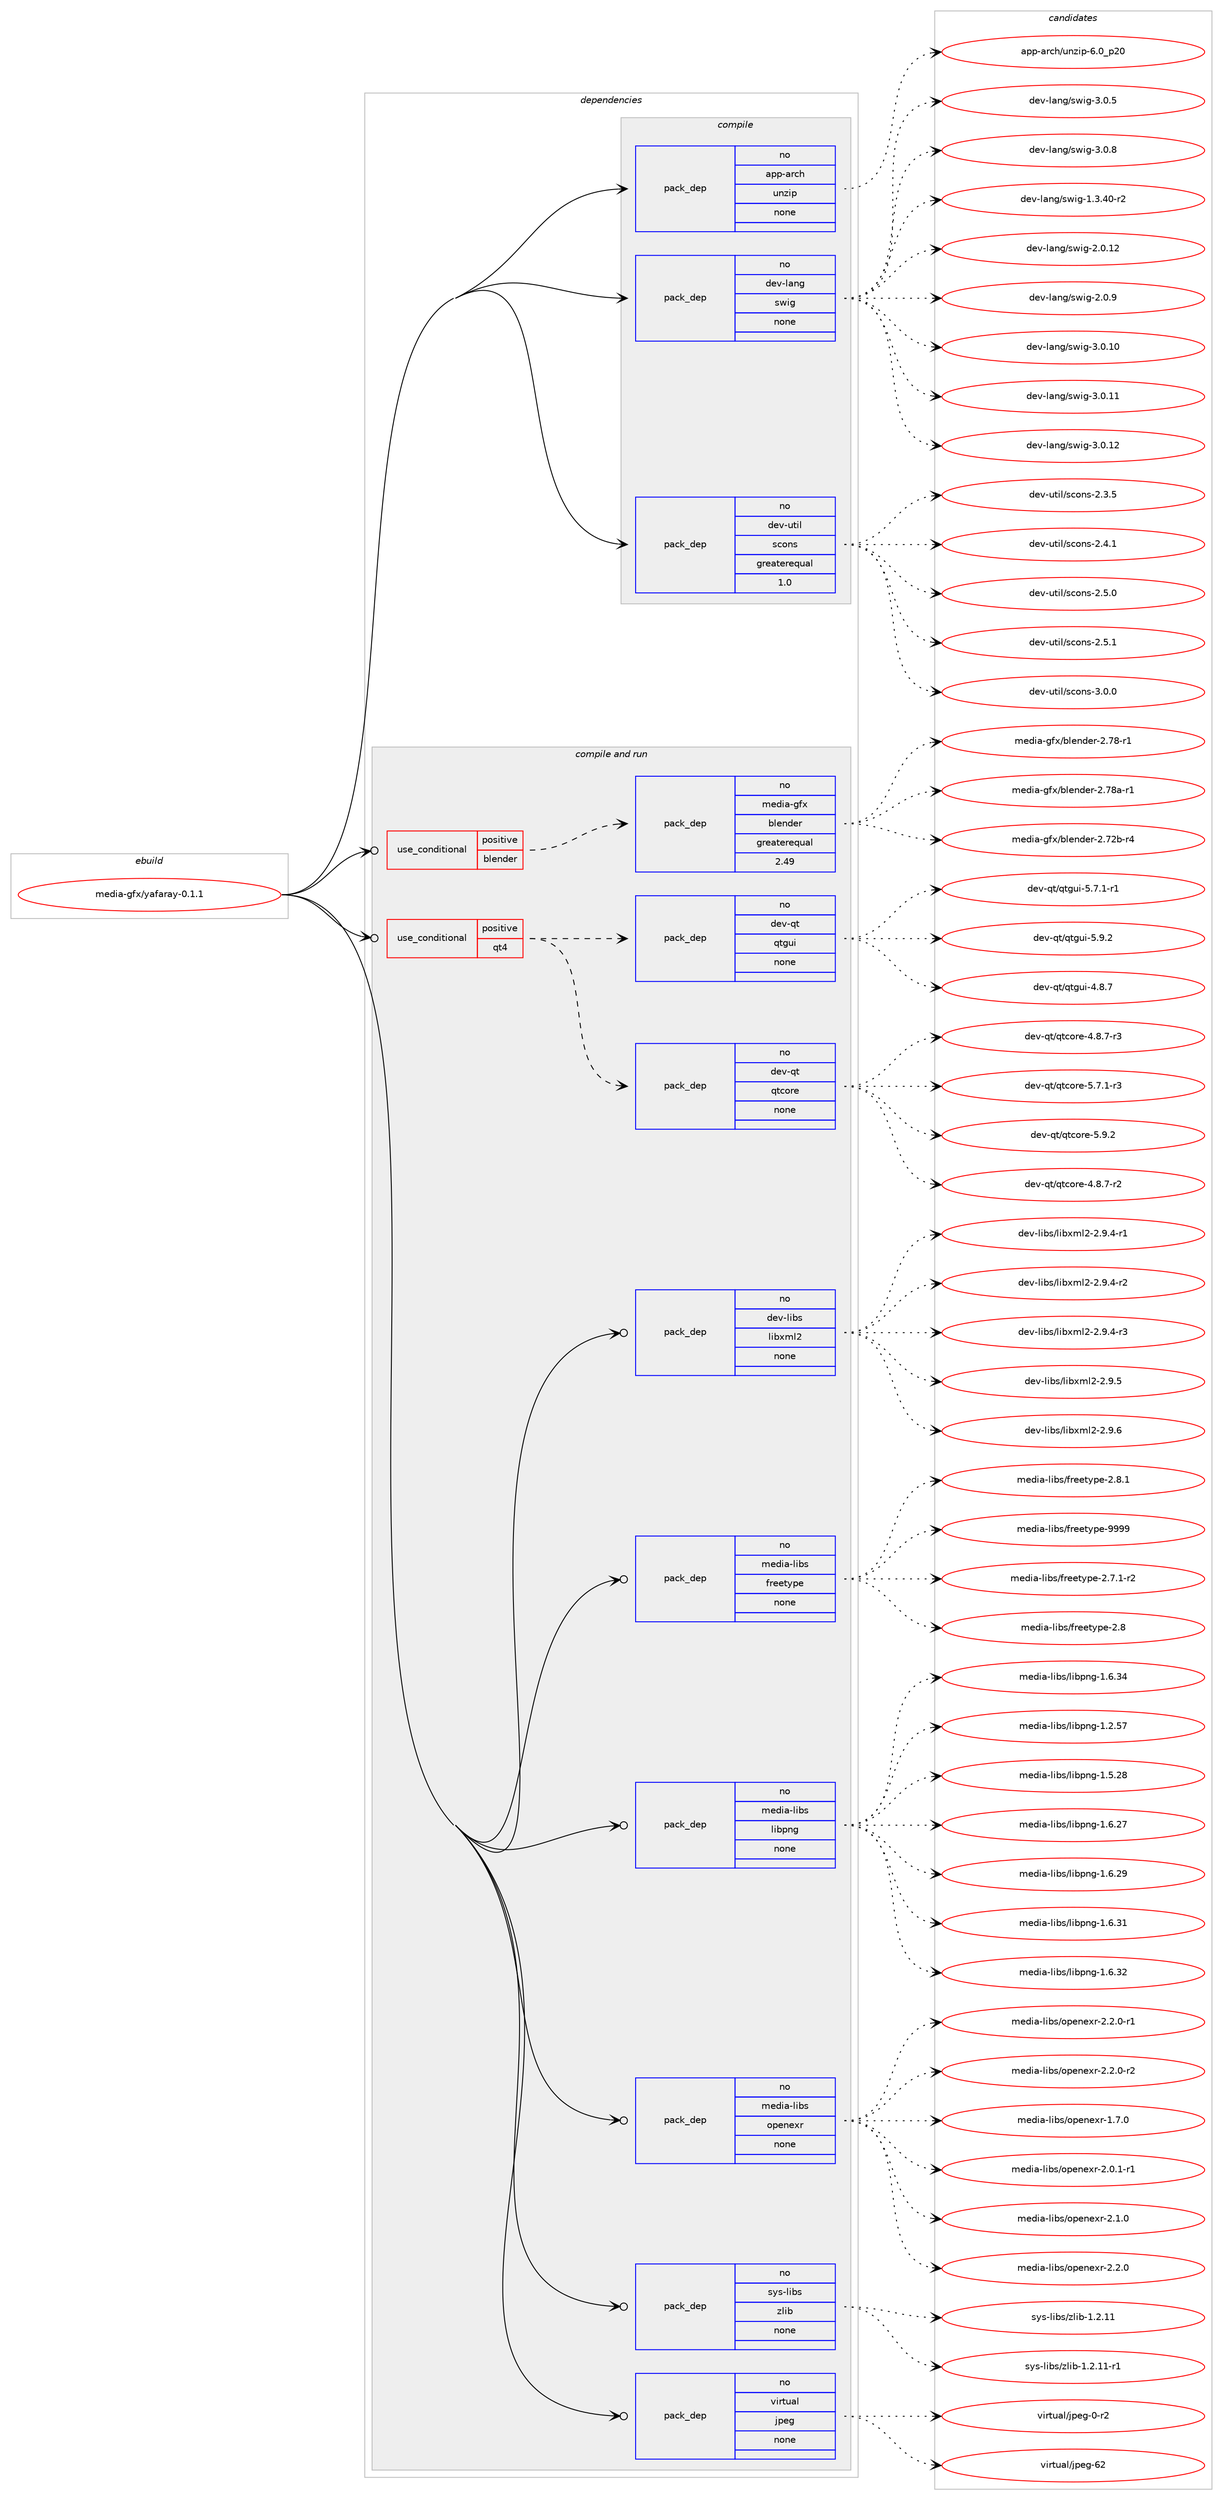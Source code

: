 digraph prolog {

# *************
# Graph options
# *************

newrank=true;
concentrate=true;
compound=true;
graph [rankdir=LR,fontname=Helvetica,fontsize=10,ranksep=1.5];#, ranksep=2.5, nodesep=0.2];
edge  [arrowhead=vee];
node  [fontname=Helvetica,fontsize=10];

# **********
# The ebuild
# **********

subgraph cluster_leftcol {
color=gray;
rank=same;
label=<<i>ebuild</i>>;
id [label="media-gfx/yafaray-0.1.1", color=red, width=4, href="../media-gfx/yafaray-0.1.1.svg"];
}

# ****************
# The dependencies
# ****************

subgraph cluster_midcol {
color=gray;
label=<<i>dependencies</i>>;
subgraph cluster_compile {
fillcolor="#eeeeee";
style=filled;
label=<<i>compile</i>>;
subgraph pack264870 {
dependency358898 [label=<<TABLE BORDER="0" CELLBORDER="1" CELLSPACING="0" CELLPADDING="4" WIDTH="220"><TR><TD ROWSPAN="6" CELLPADDING="30">pack_dep</TD></TR><TR><TD WIDTH="110">no</TD></TR><TR><TD>app-arch</TD></TR><TR><TD>unzip</TD></TR><TR><TD>none</TD></TR><TR><TD></TD></TR></TABLE>>, shape=none, color=blue];
}
id:e -> dependency358898:w [weight=20,style="solid",arrowhead="vee"];
subgraph pack264871 {
dependency358899 [label=<<TABLE BORDER="0" CELLBORDER="1" CELLSPACING="0" CELLPADDING="4" WIDTH="220"><TR><TD ROWSPAN="6" CELLPADDING="30">pack_dep</TD></TR><TR><TD WIDTH="110">no</TD></TR><TR><TD>dev-lang</TD></TR><TR><TD>swig</TD></TR><TR><TD>none</TD></TR><TR><TD></TD></TR></TABLE>>, shape=none, color=blue];
}
id:e -> dependency358899:w [weight=20,style="solid",arrowhead="vee"];
subgraph pack264872 {
dependency358900 [label=<<TABLE BORDER="0" CELLBORDER="1" CELLSPACING="0" CELLPADDING="4" WIDTH="220"><TR><TD ROWSPAN="6" CELLPADDING="30">pack_dep</TD></TR><TR><TD WIDTH="110">no</TD></TR><TR><TD>dev-util</TD></TR><TR><TD>scons</TD></TR><TR><TD>greaterequal</TD></TR><TR><TD>1.0</TD></TR></TABLE>>, shape=none, color=blue];
}
id:e -> dependency358900:w [weight=20,style="solid",arrowhead="vee"];
}
subgraph cluster_compileandrun {
fillcolor="#eeeeee";
style=filled;
label=<<i>compile and run</i>>;
subgraph cond88551 {
dependency358901 [label=<<TABLE BORDER="0" CELLBORDER="1" CELLSPACING="0" CELLPADDING="4"><TR><TD ROWSPAN="3" CELLPADDING="10">use_conditional</TD></TR><TR><TD>positive</TD></TR><TR><TD>blender</TD></TR></TABLE>>, shape=none, color=red];
subgraph pack264873 {
dependency358902 [label=<<TABLE BORDER="0" CELLBORDER="1" CELLSPACING="0" CELLPADDING="4" WIDTH="220"><TR><TD ROWSPAN="6" CELLPADDING="30">pack_dep</TD></TR><TR><TD WIDTH="110">no</TD></TR><TR><TD>media-gfx</TD></TR><TR><TD>blender</TD></TR><TR><TD>greaterequal</TD></TR><TR><TD>2.49</TD></TR></TABLE>>, shape=none, color=blue];
}
dependency358901:e -> dependency358902:w [weight=20,style="dashed",arrowhead="vee"];
}
id:e -> dependency358901:w [weight=20,style="solid",arrowhead="odotvee"];
subgraph cond88552 {
dependency358903 [label=<<TABLE BORDER="0" CELLBORDER="1" CELLSPACING="0" CELLPADDING="4"><TR><TD ROWSPAN="3" CELLPADDING="10">use_conditional</TD></TR><TR><TD>positive</TD></TR><TR><TD>qt4</TD></TR></TABLE>>, shape=none, color=red];
subgraph pack264874 {
dependency358904 [label=<<TABLE BORDER="0" CELLBORDER="1" CELLSPACING="0" CELLPADDING="4" WIDTH="220"><TR><TD ROWSPAN="6" CELLPADDING="30">pack_dep</TD></TR><TR><TD WIDTH="110">no</TD></TR><TR><TD>dev-qt</TD></TR><TR><TD>qtcore</TD></TR><TR><TD>none</TD></TR><TR><TD></TD></TR></TABLE>>, shape=none, color=blue];
}
dependency358903:e -> dependency358904:w [weight=20,style="dashed",arrowhead="vee"];
subgraph pack264875 {
dependency358905 [label=<<TABLE BORDER="0" CELLBORDER="1" CELLSPACING="0" CELLPADDING="4" WIDTH="220"><TR><TD ROWSPAN="6" CELLPADDING="30">pack_dep</TD></TR><TR><TD WIDTH="110">no</TD></TR><TR><TD>dev-qt</TD></TR><TR><TD>qtgui</TD></TR><TR><TD>none</TD></TR><TR><TD></TD></TR></TABLE>>, shape=none, color=blue];
}
dependency358903:e -> dependency358905:w [weight=20,style="dashed",arrowhead="vee"];
}
id:e -> dependency358903:w [weight=20,style="solid",arrowhead="odotvee"];
subgraph pack264876 {
dependency358906 [label=<<TABLE BORDER="0" CELLBORDER="1" CELLSPACING="0" CELLPADDING="4" WIDTH="220"><TR><TD ROWSPAN="6" CELLPADDING="30">pack_dep</TD></TR><TR><TD WIDTH="110">no</TD></TR><TR><TD>dev-libs</TD></TR><TR><TD>libxml2</TD></TR><TR><TD>none</TD></TR><TR><TD></TD></TR></TABLE>>, shape=none, color=blue];
}
id:e -> dependency358906:w [weight=20,style="solid",arrowhead="odotvee"];
subgraph pack264877 {
dependency358907 [label=<<TABLE BORDER="0" CELLBORDER="1" CELLSPACING="0" CELLPADDING="4" WIDTH="220"><TR><TD ROWSPAN="6" CELLPADDING="30">pack_dep</TD></TR><TR><TD WIDTH="110">no</TD></TR><TR><TD>media-libs</TD></TR><TR><TD>freetype</TD></TR><TR><TD>none</TD></TR><TR><TD></TD></TR></TABLE>>, shape=none, color=blue];
}
id:e -> dependency358907:w [weight=20,style="solid",arrowhead="odotvee"];
subgraph pack264878 {
dependency358908 [label=<<TABLE BORDER="0" CELLBORDER="1" CELLSPACING="0" CELLPADDING="4" WIDTH="220"><TR><TD ROWSPAN="6" CELLPADDING="30">pack_dep</TD></TR><TR><TD WIDTH="110">no</TD></TR><TR><TD>media-libs</TD></TR><TR><TD>libpng</TD></TR><TR><TD>none</TD></TR><TR><TD></TD></TR></TABLE>>, shape=none, color=blue];
}
id:e -> dependency358908:w [weight=20,style="solid",arrowhead="odotvee"];
subgraph pack264879 {
dependency358909 [label=<<TABLE BORDER="0" CELLBORDER="1" CELLSPACING="0" CELLPADDING="4" WIDTH="220"><TR><TD ROWSPAN="6" CELLPADDING="30">pack_dep</TD></TR><TR><TD WIDTH="110">no</TD></TR><TR><TD>media-libs</TD></TR><TR><TD>openexr</TD></TR><TR><TD>none</TD></TR><TR><TD></TD></TR></TABLE>>, shape=none, color=blue];
}
id:e -> dependency358909:w [weight=20,style="solid",arrowhead="odotvee"];
subgraph pack264880 {
dependency358910 [label=<<TABLE BORDER="0" CELLBORDER="1" CELLSPACING="0" CELLPADDING="4" WIDTH="220"><TR><TD ROWSPAN="6" CELLPADDING="30">pack_dep</TD></TR><TR><TD WIDTH="110">no</TD></TR><TR><TD>sys-libs</TD></TR><TR><TD>zlib</TD></TR><TR><TD>none</TD></TR><TR><TD></TD></TR></TABLE>>, shape=none, color=blue];
}
id:e -> dependency358910:w [weight=20,style="solid",arrowhead="odotvee"];
subgraph pack264881 {
dependency358911 [label=<<TABLE BORDER="0" CELLBORDER="1" CELLSPACING="0" CELLPADDING="4" WIDTH="220"><TR><TD ROWSPAN="6" CELLPADDING="30">pack_dep</TD></TR><TR><TD WIDTH="110">no</TD></TR><TR><TD>virtual</TD></TR><TR><TD>jpeg</TD></TR><TR><TD>none</TD></TR><TR><TD></TD></TR></TABLE>>, shape=none, color=blue];
}
id:e -> dependency358911:w [weight=20,style="solid",arrowhead="odotvee"];
}
subgraph cluster_run {
fillcolor="#eeeeee";
style=filled;
label=<<i>run</i>>;
}
}

# **************
# The candidates
# **************

subgraph cluster_choices {
rank=same;
color=gray;
label=<<i>candidates</i>>;

subgraph choice264870 {
color=black;
nodesep=1;
choice971121124597114991044711711012210511245544648951125048 [label="app-arch/unzip-6.0_p20", color=red, width=4,href="../app-arch/unzip-6.0_p20.svg"];
dependency358898:e -> choice971121124597114991044711711012210511245544648951125048:w [style=dotted,weight="100"];
}
subgraph choice264871 {
color=black;
nodesep=1;
choice100101118451089711010347115119105103454946514652484511450 [label="dev-lang/swig-1.3.40-r2", color=red, width=4,href="../dev-lang/swig-1.3.40-r2.svg"];
choice10010111845108971101034711511910510345504648464950 [label="dev-lang/swig-2.0.12", color=red, width=4,href="../dev-lang/swig-2.0.12.svg"];
choice100101118451089711010347115119105103455046484657 [label="dev-lang/swig-2.0.9", color=red, width=4,href="../dev-lang/swig-2.0.9.svg"];
choice10010111845108971101034711511910510345514648464948 [label="dev-lang/swig-3.0.10", color=red, width=4,href="../dev-lang/swig-3.0.10.svg"];
choice10010111845108971101034711511910510345514648464949 [label="dev-lang/swig-3.0.11", color=red, width=4,href="../dev-lang/swig-3.0.11.svg"];
choice10010111845108971101034711511910510345514648464950 [label="dev-lang/swig-3.0.12", color=red, width=4,href="../dev-lang/swig-3.0.12.svg"];
choice100101118451089711010347115119105103455146484653 [label="dev-lang/swig-3.0.5", color=red, width=4,href="../dev-lang/swig-3.0.5.svg"];
choice100101118451089711010347115119105103455146484656 [label="dev-lang/swig-3.0.8", color=red, width=4,href="../dev-lang/swig-3.0.8.svg"];
dependency358899:e -> choice100101118451089711010347115119105103454946514652484511450:w [style=dotted,weight="100"];
dependency358899:e -> choice10010111845108971101034711511910510345504648464950:w [style=dotted,weight="100"];
dependency358899:e -> choice100101118451089711010347115119105103455046484657:w [style=dotted,weight="100"];
dependency358899:e -> choice10010111845108971101034711511910510345514648464948:w [style=dotted,weight="100"];
dependency358899:e -> choice10010111845108971101034711511910510345514648464949:w [style=dotted,weight="100"];
dependency358899:e -> choice10010111845108971101034711511910510345514648464950:w [style=dotted,weight="100"];
dependency358899:e -> choice100101118451089711010347115119105103455146484653:w [style=dotted,weight="100"];
dependency358899:e -> choice100101118451089711010347115119105103455146484656:w [style=dotted,weight="100"];
}
subgraph choice264872 {
color=black;
nodesep=1;
choice100101118451171161051084711599111110115455046514653 [label="dev-util/scons-2.3.5", color=red, width=4,href="../dev-util/scons-2.3.5.svg"];
choice100101118451171161051084711599111110115455046524649 [label="dev-util/scons-2.4.1", color=red, width=4,href="../dev-util/scons-2.4.1.svg"];
choice100101118451171161051084711599111110115455046534648 [label="dev-util/scons-2.5.0", color=red, width=4,href="../dev-util/scons-2.5.0.svg"];
choice100101118451171161051084711599111110115455046534649 [label="dev-util/scons-2.5.1", color=red, width=4,href="../dev-util/scons-2.5.1.svg"];
choice100101118451171161051084711599111110115455146484648 [label="dev-util/scons-3.0.0", color=red, width=4,href="../dev-util/scons-3.0.0.svg"];
dependency358900:e -> choice100101118451171161051084711599111110115455046514653:w [style=dotted,weight="100"];
dependency358900:e -> choice100101118451171161051084711599111110115455046524649:w [style=dotted,weight="100"];
dependency358900:e -> choice100101118451171161051084711599111110115455046534648:w [style=dotted,weight="100"];
dependency358900:e -> choice100101118451171161051084711599111110115455046534649:w [style=dotted,weight="100"];
dependency358900:e -> choice100101118451171161051084711599111110115455146484648:w [style=dotted,weight="100"];
}
subgraph choice264873 {
color=black;
nodesep=1;
choice109101100105974510310212047981081011101001011144550465550984511452 [label="media-gfx/blender-2.72b-r4", color=red, width=4,href="../media-gfx/blender-2.72b-r4.svg"];
choice1091011001059745103102120479810810111010010111445504655564511449 [label="media-gfx/blender-2.78-r1", color=red, width=4,href="../media-gfx/blender-2.78-r1.svg"];
choice109101100105974510310212047981081011101001011144550465556974511449 [label="media-gfx/blender-2.78a-r1", color=red, width=4,href="../media-gfx/blender-2.78a-r1.svg"];
dependency358902:e -> choice109101100105974510310212047981081011101001011144550465550984511452:w [style=dotted,weight="100"];
dependency358902:e -> choice1091011001059745103102120479810810111010010111445504655564511449:w [style=dotted,weight="100"];
dependency358902:e -> choice109101100105974510310212047981081011101001011144550465556974511449:w [style=dotted,weight="100"];
}
subgraph choice264874 {
color=black;
nodesep=1;
choice1001011184511311647113116991111141014552465646554511450 [label="dev-qt/qtcore-4.8.7-r2", color=red, width=4,href="../dev-qt/qtcore-4.8.7-r2.svg"];
choice1001011184511311647113116991111141014552465646554511451 [label="dev-qt/qtcore-4.8.7-r3", color=red, width=4,href="../dev-qt/qtcore-4.8.7-r3.svg"];
choice1001011184511311647113116991111141014553465546494511451 [label="dev-qt/qtcore-5.7.1-r3", color=red, width=4,href="../dev-qt/qtcore-5.7.1-r3.svg"];
choice100101118451131164711311699111114101455346574650 [label="dev-qt/qtcore-5.9.2", color=red, width=4,href="../dev-qt/qtcore-5.9.2.svg"];
dependency358904:e -> choice1001011184511311647113116991111141014552465646554511450:w [style=dotted,weight="100"];
dependency358904:e -> choice1001011184511311647113116991111141014552465646554511451:w [style=dotted,weight="100"];
dependency358904:e -> choice1001011184511311647113116991111141014553465546494511451:w [style=dotted,weight="100"];
dependency358904:e -> choice100101118451131164711311699111114101455346574650:w [style=dotted,weight="100"];
}
subgraph choice264875 {
color=black;
nodesep=1;
choice1001011184511311647113116103117105455246564655 [label="dev-qt/qtgui-4.8.7", color=red, width=4,href="../dev-qt/qtgui-4.8.7.svg"];
choice10010111845113116471131161031171054553465546494511449 [label="dev-qt/qtgui-5.7.1-r1", color=red, width=4,href="../dev-qt/qtgui-5.7.1-r1.svg"];
choice1001011184511311647113116103117105455346574650 [label="dev-qt/qtgui-5.9.2", color=red, width=4,href="../dev-qt/qtgui-5.9.2.svg"];
dependency358905:e -> choice1001011184511311647113116103117105455246564655:w [style=dotted,weight="100"];
dependency358905:e -> choice10010111845113116471131161031171054553465546494511449:w [style=dotted,weight="100"];
dependency358905:e -> choice1001011184511311647113116103117105455346574650:w [style=dotted,weight="100"];
}
subgraph choice264876 {
color=black;
nodesep=1;
choice10010111845108105981154710810598120109108504550465746524511449 [label="dev-libs/libxml2-2.9.4-r1", color=red, width=4,href="../dev-libs/libxml2-2.9.4-r1.svg"];
choice10010111845108105981154710810598120109108504550465746524511450 [label="dev-libs/libxml2-2.9.4-r2", color=red, width=4,href="../dev-libs/libxml2-2.9.4-r2.svg"];
choice10010111845108105981154710810598120109108504550465746524511451 [label="dev-libs/libxml2-2.9.4-r3", color=red, width=4,href="../dev-libs/libxml2-2.9.4-r3.svg"];
choice1001011184510810598115471081059812010910850455046574653 [label="dev-libs/libxml2-2.9.5", color=red, width=4,href="../dev-libs/libxml2-2.9.5.svg"];
choice1001011184510810598115471081059812010910850455046574654 [label="dev-libs/libxml2-2.9.6", color=red, width=4,href="../dev-libs/libxml2-2.9.6.svg"];
dependency358906:e -> choice10010111845108105981154710810598120109108504550465746524511449:w [style=dotted,weight="100"];
dependency358906:e -> choice10010111845108105981154710810598120109108504550465746524511450:w [style=dotted,weight="100"];
dependency358906:e -> choice10010111845108105981154710810598120109108504550465746524511451:w [style=dotted,weight="100"];
dependency358906:e -> choice1001011184510810598115471081059812010910850455046574653:w [style=dotted,weight="100"];
dependency358906:e -> choice1001011184510810598115471081059812010910850455046574654:w [style=dotted,weight="100"];
}
subgraph choice264877 {
color=black;
nodesep=1;
choice109101100105974510810598115471021141011011161211121014550465546494511450 [label="media-libs/freetype-2.7.1-r2", color=red, width=4,href="../media-libs/freetype-2.7.1-r2.svg"];
choice1091011001059745108105981154710211410110111612111210145504656 [label="media-libs/freetype-2.8", color=red, width=4,href="../media-libs/freetype-2.8.svg"];
choice10910110010597451081059811547102114101101116121112101455046564649 [label="media-libs/freetype-2.8.1", color=red, width=4,href="../media-libs/freetype-2.8.1.svg"];
choice109101100105974510810598115471021141011011161211121014557575757 [label="media-libs/freetype-9999", color=red, width=4,href="../media-libs/freetype-9999.svg"];
dependency358907:e -> choice109101100105974510810598115471021141011011161211121014550465546494511450:w [style=dotted,weight="100"];
dependency358907:e -> choice1091011001059745108105981154710211410110111612111210145504656:w [style=dotted,weight="100"];
dependency358907:e -> choice10910110010597451081059811547102114101101116121112101455046564649:w [style=dotted,weight="100"];
dependency358907:e -> choice109101100105974510810598115471021141011011161211121014557575757:w [style=dotted,weight="100"];
}
subgraph choice264878 {
color=black;
nodesep=1;
choice109101100105974510810598115471081059811211010345494650465355 [label="media-libs/libpng-1.2.57", color=red, width=4,href="../media-libs/libpng-1.2.57.svg"];
choice109101100105974510810598115471081059811211010345494653465056 [label="media-libs/libpng-1.5.28", color=red, width=4,href="../media-libs/libpng-1.5.28.svg"];
choice109101100105974510810598115471081059811211010345494654465055 [label="media-libs/libpng-1.6.27", color=red, width=4,href="../media-libs/libpng-1.6.27.svg"];
choice109101100105974510810598115471081059811211010345494654465057 [label="media-libs/libpng-1.6.29", color=red, width=4,href="../media-libs/libpng-1.6.29.svg"];
choice109101100105974510810598115471081059811211010345494654465149 [label="media-libs/libpng-1.6.31", color=red, width=4,href="../media-libs/libpng-1.6.31.svg"];
choice109101100105974510810598115471081059811211010345494654465150 [label="media-libs/libpng-1.6.32", color=red, width=4,href="../media-libs/libpng-1.6.32.svg"];
choice109101100105974510810598115471081059811211010345494654465152 [label="media-libs/libpng-1.6.34", color=red, width=4,href="../media-libs/libpng-1.6.34.svg"];
dependency358908:e -> choice109101100105974510810598115471081059811211010345494650465355:w [style=dotted,weight="100"];
dependency358908:e -> choice109101100105974510810598115471081059811211010345494653465056:w [style=dotted,weight="100"];
dependency358908:e -> choice109101100105974510810598115471081059811211010345494654465055:w [style=dotted,weight="100"];
dependency358908:e -> choice109101100105974510810598115471081059811211010345494654465057:w [style=dotted,weight="100"];
dependency358908:e -> choice109101100105974510810598115471081059811211010345494654465149:w [style=dotted,weight="100"];
dependency358908:e -> choice109101100105974510810598115471081059811211010345494654465150:w [style=dotted,weight="100"];
dependency358908:e -> choice109101100105974510810598115471081059811211010345494654465152:w [style=dotted,weight="100"];
}
subgraph choice264879 {
color=black;
nodesep=1;
choice10910110010597451081059811547111112101110101120114454946554648 [label="media-libs/openexr-1.7.0", color=red, width=4,href="../media-libs/openexr-1.7.0.svg"];
choice109101100105974510810598115471111121011101011201144550464846494511449 [label="media-libs/openexr-2.0.1-r1", color=red, width=4,href="../media-libs/openexr-2.0.1-r1.svg"];
choice10910110010597451081059811547111112101110101120114455046494648 [label="media-libs/openexr-2.1.0", color=red, width=4,href="../media-libs/openexr-2.1.0.svg"];
choice10910110010597451081059811547111112101110101120114455046504648 [label="media-libs/openexr-2.2.0", color=red, width=4,href="../media-libs/openexr-2.2.0.svg"];
choice109101100105974510810598115471111121011101011201144550465046484511449 [label="media-libs/openexr-2.2.0-r1", color=red, width=4,href="../media-libs/openexr-2.2.0-r1.svg"];
choice109101100105974510810598115471111121011101011201144550465046484511450 [label="media-libs/openexr-2.2.0-r2", color=red, width=4,href="../media-libs/openexr-2.2.0-r2.svg"];
dependency358909:e -> choice10910110010597451081059811547111112101110101120114454946554648:w [style=dotted,weight="100"];
dependency358909:e -> choice109101100105974510810598115471111121011101011201144550464846494511449:w [style=dotted,weight="100"];
dependency358909:e -> choice10910110010597451081059811547111112101110101120114455046494648:w [style=dotted,weight="100"];
dependency358909:e -> choice10910110010597451081059811547111112101110101120114455046504648:w [style=dotted,weight="100"];
dependency358909:e -> choice109101100105974510810598115471111121011101011201144550465046484511449:w [style=dotted,weight="100"];
dependency358909:e -> choice109101100105974510810598115471111121011101011201144550465046484511450:w [style=dotted,weight="100"];
}
subgraph choice264880 {
color=black;
nodesep=1;
choice1151211154510810598115471221081059845494650464949 [label="sys-libs/zlib-1.2.11", color=red, width=4,href="../sys-libs/zlib-1.2.11.svg"];
choice11512111545108105981154712210810598454946504649494511449 [label="sys-libs/zlib-1.2.11-r1", color=red, width=4,href="../sys-libs/zlib-1.2.11-r1.svg"];
dependency358910:e -> choice1151211154510810598115471221081059845494650464949:w [style=dotted,weight="100"];
dependency358910:e -> choice11512111545108105981154712210810598454946504649494511449:w [style=dotted,weight="100"];
}
subgraph choice264881 {
color=black;
nodesep=1;
choice118105114116117971084710611210110345484511450 [label="virtual/jpeg-0-r2", color=red, width=4,href="../virtual/jpeg-0-r2.svg"];
choice1181051141161179710847106112101103455450 [label="virtual/jpeg-62", color=red, width=4,href="../virtual/jpeg-62.svg"];
dependency358911:e -> choice118105114116117971084710611210110345484511450:w [style=dotted,weight="100"];
dependency358911:e -> choice1181051141161179710847106112101103455450:w [style=dotted,weight="100"];
}
}

}
